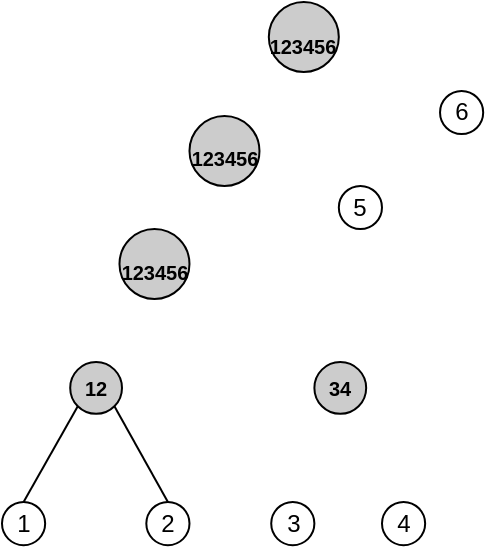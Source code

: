 <mxfile version="22.1.21" type="github">
  <diagram name="Page-1" id="9nLId5k3Yff63Bz5OH_D">
    <mxGraphModel dx="-310" dy="1412" grid="1" gridSize="10" guides="1" tooltips="1" connect="1" arrows="1" fold="1" page="1" pageScale="1" pageWidth="850" pageHeight="1100" math="0" shadow="0">
      <root>
        <mxCell id="0" />
        <mxCell id="1" parent="0" />
        <mxCell id="TPjln3N7VkVI3ZfMpHSB-58" value="&lt;b style=&quot;font-size: 10px;&quot;&gt;34&lt;br style=&quot;font-size: 10px;&quot;&gt;&lt;/b&gt;" style="ellipse;whiteSpace=wrap;html=1;aspect=fixed;fontSize=10;fillColor=#CCCCCC;" vertex="1" parent="1">
          <mxGeometry x="1076.19" y="-669.994" width="25.897" height="25.897" as="geometry" />
        </mxCell>
        <mxCell id="TPjln3N7VkVI3ZfMpHSB-59" value="&lt;b&gt;&lt;font style=&quot;font-size: 10px;&quot;&gt;123456&lt;/font&gt;&lt;br&gt;&lt;/b&gt;" style="ellipse;whiteSpace=wrap;html=1;aspect=fixed;fontSize=20;fillColor=#CCCCCC;" vertex="1" parent="1">
          <mxGeometry x="1053.411" y="-850" width="35" height="35" as="geometry" />
        </mxCell>
        <mxCell id="TPjln3N7VkVI3ZfMpHSB-60" value="1" style="ellipse;whiteSpace=wrap;html=1;aspect=fixed;fontSize=12;" vertex="1" parent="1">
          <mxGeometry x="920" y="-600.0" width="21.581" height="21.581" as="geometry" />
        </mxCell>
        <mxCell id="TPjln3N7VkVI3ZfMpHSB-61" value="3" style="ellipse;whiteSpace=wrap;html=1;aspect=fixed;fontSize=12;" vertex="1" parent="1">
          <mxGeometry x="1054.61" y="-600.0" width="21.581" height="21.581" as="geometry" />
        </mxCell>
        <mxCell id="TPjln3N7VkVI3ZfMpHSB-62" value="4" style="ellipse;whiteSpace=wrap;html=1;aspect=fixed;fontSize=12;" vertex="1" parent="1">
          <mxGeometry x="1110.0" y="-600.0" width="21.581" height="21.581" as="geometry" />
        </mxCell>
        <mxCell id="TPjln3N7VkVI3ZfMpHSB-63" value="5" style="ellipse;whiteSpace=wrap;html=1;aspect=fixed;fontSize=12;" vertex="1" parent="1">
          <mxGeometry x="1088.414" y="-758.04" width="21.581" height="21.581" as="geometry" />
        </mxCell>
        <mxCell id="TPjln3N7VkVI3ZfMpHSB-65" value="&lt;b style=&quot;font-size: 10px;&quot;&gt;12&lt;br style=&quot;font-size: 10px;&quot;&gt;&lt;/b&gt;" style="ellipse;whiteSpace=wrap;html=1;aspect=fixed;fontSize=10;fillColor=#CCCCCC;" vertex="1" parent="1">
          <mxGeometry x="954.103" y="-669.998" width="25.897" height="25.897" as="geometry" />
        </mxCell>
        <mxCell id="TPjln3N7VkVI3ZfMpHSB-66" value="2" style="ellipse;whiteSpace=wrap;html=1;aspect=fixed;fontSize=12;" vertex="1" parent="1">
          <mxGeometry x="992.16" y="-600.0" width="21.581" height="21.581" as="geometry" />
        </mxCell>
        <mxCell id="TPjln3N7VkVI3ZfMpHSB-68" value="6" style="ellipse;whiteSpace=wrap;html=1;aspect=fixed;fontSize=12;" vertex="1" parent="1">
          <mxGeometry x="1139.014" y="-805.52" width="21.581" height="21.581" as="geometry" />
        </mxCell>
        <mxCell id="TPjln3N7VkVI3ZfMpHSB-69" value="&lt;b&gt;&lt;font style=&quot;font-size: 10px;&quot;&gt;123456&lt;/font&gt;&lt;br&gt;&lt;/b&gt;" style="ellipse;whiteSpace=wrap;html=1;aspect=fixed;fontSize=20;fillColor=#CCCCCC;" vertex="1" parent="1">
          <mxGeometry x="1013.741" y="-793.04" width="35" height="35" as="geometry" />
        </mxCell>
        <mxCell id="TPjln3N7VkVI3ZfMpHSB-70" value="&lt;b&gt;&lt;font style=&quot;font-size: 10px;&quot;&gt;123456&lt;/font&gt;&lt;br&gt;&lt;/b&gt;" style="ellipse;whiteSpace=wrap;html=1;aspect=fixed;fontSize=20;fillColor=#CCCCCC;" vertex="1" parent="1">
          <mxGeometry x="978.741" y="-736.46" width="35" height="35" as="geometry" />
        </mxCell>
        <mxCell id="TPjln3N7VkVI3ZfMpHSB-71" value="" style="endArrow=none;html=1;rounded=0;entryX=1;entryY=1;entryDx=0;entryDy=0;exitX=0.5;exitY=0;exitDx=0;exitDy=0;" edge="1" parent="1" source="TPjln3N7VkVI3ZfMpHSB-66" target="TPjln3N7VkVI3ZfMpHSB-65">
          <mxGeometry width="50" height="50" relative="1" as="geometry">
            <mxPoint x="1170" y="-690" as="sourcePoint" />
            <mxPoint x="1220" y="-740" as="targetPoint" />
          </mxGeometry>
        </mxCell>
        <mxCell id="TPjln3N7VkVI3ZfMpHSB-72" value="" style="endArrow=none;html=1;rounded=0;exitX=0;exitY=1;exitDx=0;exitDy=0;entryX=0.5;entryY=0;entryDx=0;entryDy=0;" edge="1" parent="1" source="TPjln3N7VkVI3ZfMpHSB-65" target="TPjln3N7VkVI3ZfMpHSB-60">
          <mxGeometry width="50" height="50" relative="1" as="geometry">
            <mxPoint x="1100" y="-660" as="sourcePoint" />
            <mxPoint x="1150" y="-710" as="targetPoint" />
          </mxGeometry>
        </mxCell>
      </root>
    </mxGraphModel>
  </diagram>
</mxfile>
